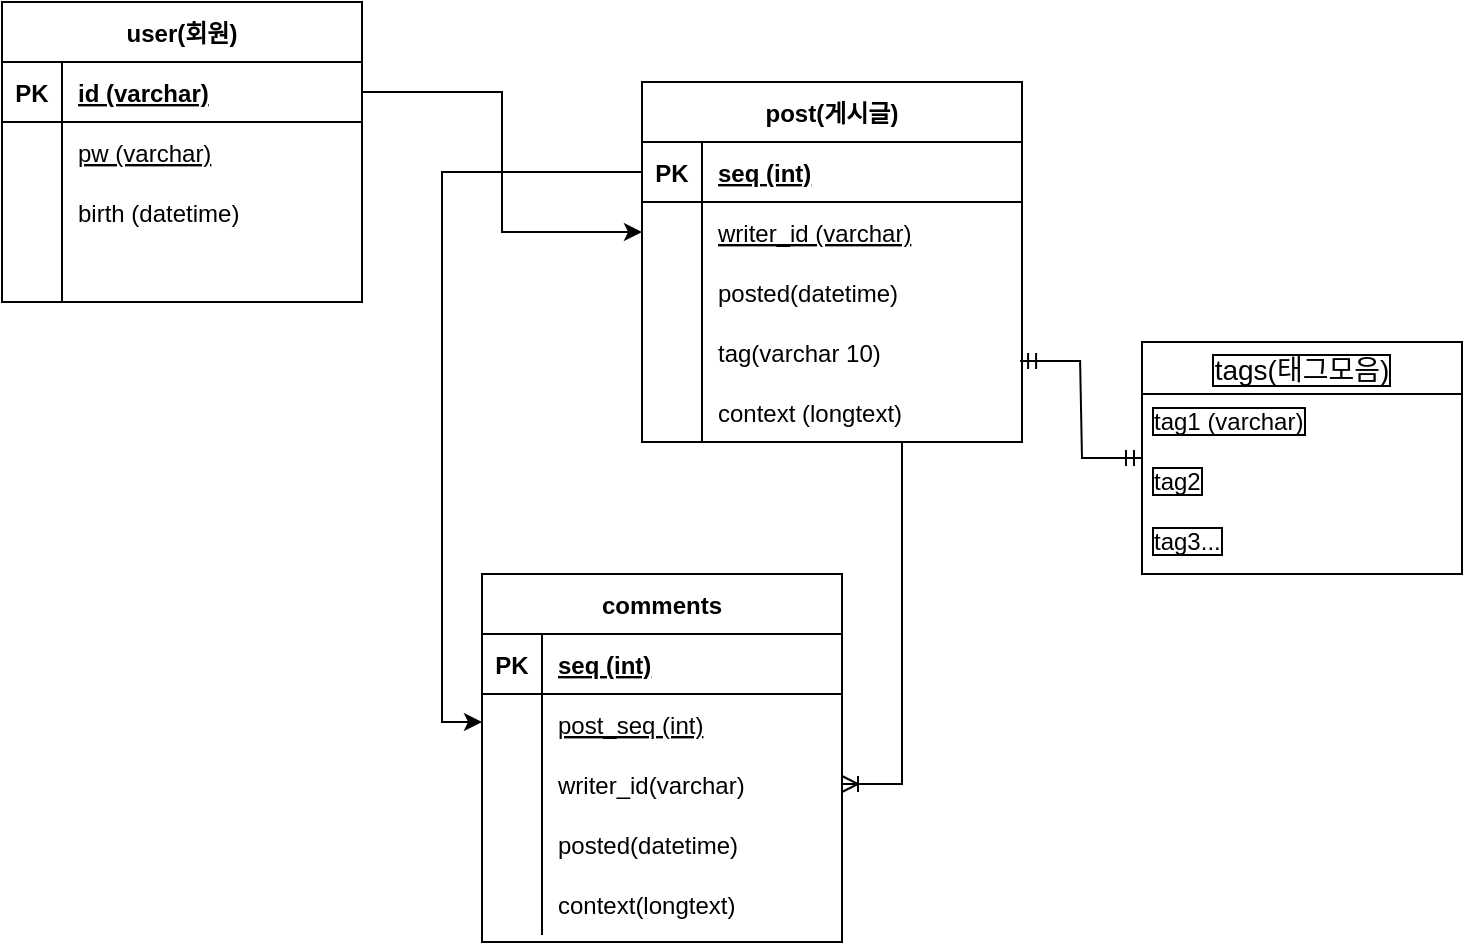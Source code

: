 <mxfile version="20.2.7" type="github">
  <diagram id="kZys8khgoOVqtKf0VcSh" name="페이지-1">
    <mxGraphModel dx="791" dy="557" grid="1" gridSize="10" guides="1" tooltips="1" connect="1" arrows="1" fold="1" page="1" pageScale="1" pageWidth="827" pageHeight="1169" math="0" shadow="0">
      <root>
        <mxCell id="0" />
        <mxCell id="1" parent="0" />
        <mxCell id="Vo1-2Pp_v9sWPXjGkPd--1" value="user(회원)" style="shape=table;startSize=30;container=1;collapsible=1;childLayout=tableLayout;fixedRows=1;rowLines=0;fontStyle=1;align=center;resizeLast=1;" vertex="1" parent="1">
          <mxGeometry x="70" y="190" width="180" height="150" as="geometry" />
        </mxCell>
        <mxCell id="Vo1-2Pp_v9sWPXjGkPd--2" value="" style="shape=tableRow;horizontal=0;startSize=0;swimlaneHead=0;swimlaneBody=0;fillColor=none;collapsible=0;dropTarget=0;points=[[0,0.5],[1,0.5]];portConstraint=eastwest;top=0;left=0;right=0;bottom=1;" vertex="1" parent="Vo1-2Pp_v9sWPXjGkPd--1">
          <mxGeometry y="30" width="180" height="30" as="geometry" />
        </mxCell>
        <mxCell id="Vo1-2Pp_v9sWPXjGkPd--3" value="PK" style="shape=partialRectangle;connectable=0;fillColor=none;top=0;left=0;bottom=0;right=0;fontStyle=1;overflow=hidden;" vertex="1" parent="Vo1-2Pp_v9sWPXjGkPd--2">
          <mxGeometry width="30" height="30" as="geometry">
            <mxRectangle width="30" height="30" as="alternateBounds" />
          </mxGeometry>
        </mxCell>
        <mxCell id="Vo1-2Pp_v9sWPXjGkPd--4" value="id (varchar)" style="shape=partialRectangle;connectable=0;fillColor=none;top=0;left=0;bottom=0;right=0;align=left;spacingLeft=6;fontStyle=5;overflow=hidden;" vertex="1" parent="Vo1-2Pp_v9sWPXjGkPd--2">
          <mxGeometry x="30" width="150" height="30" as="geometry">
            <mxRectangle width="150" height="30" as="alternateBounds" />
          </mxGeometry>
        </mxCell>
        <mxCell id="Vo1-2Pp_v9sWPXjGkPd--5" value="" style="shape=tableRow;horizontal=0;startSize=0;swimlaneHead=0;swimlaneBody=0;fillColor=none;collapsible=0;dropTarget=0;points=[[0,0.5],[1,0.5]];portConstraint=eastwest;top=0;left=0;right=0;bottom=0;" vertex="1" parent="Vo1-2Pp_v9sWPXjGkPd--1">
          <mxGeometry y="60" width="180" height="30" as="geometry" />
        </mxCell>
        <mxCell id="Vo1-2Pp_v9sWPXjGkPd--6" value="" style="shape=partialRectangle;connectable=0;fillColor=none;top=0;left=0;bottom=0;right=0;editable=1;overflow=hidden;" vertex="1" parent="Vo1-2Pp_v9sWPXjGkPd--5">
          <mxGeometry width="30" height="30" as="geometry">
            <mxRectangle width="30" height="30" as="alternateBounds" />
          </mxGeometry>
        </mxCell>
        <mxCell id="Vo1-2Pp_v9sWPXjGkPd--7" value="pw (varchar)" style="shape=partialRectangle;connectable=0;fillColor=none;top=0;left=0;bottom=0;right=0;align=left;spacingLeft=6;overflow=hidden;fontStyle=4" vertex="1" parent="Vo1-2Pp_v9sWPXjGkPd--5">
          <mxGeometry x="30" width="150" height="30" as="geometry">
            <mxRectangle width="150" height="30" as="alternateBounds" />
          </mxGeometry>
        </mxCell>
        <mxCell id="Vo1-2Pp_v9sWPXjGkPd--8" value="" style="shape=tableRow;horizontal=0;startSize=0;swimlaneHead=0;swimlaneBody=0;fillColor=none;collapsible=0;dropTarget=0;points=[[0,0.5],[1,0.5]];portConstraint=eastwest;top=0;left=0;right=0;bottom=0;" vertex="1" parent="Vo1-2Pp_v9sWPXjGkPd--1">
          <mxGeometry y="90" width="180" height="30" as="geometry" />
        </mxCell>
        <mxCell id="Vo1-2Pp_v9sWPXjGkPd--9" value="" style="shape=partialRectangle;connectable=0;fillColor=none;top=0;left=0;bottom=0;right=0;editable=1;overflow=hidden;" vertex="1" parent="Vo1-2Pp_v9sWPXjGkPd--8">
          <mxGeometry width="30" height="30" as="geometry">
            <mxRectangle width="30" height="30" as="alternateBounds" />
          </mxGeometry>
        </mxCell>
        <mxCell id="Vo1-2Pp_v9sWPXjGkPd--10" value="birth (datetime)" style="shape=partialRectangle;connectable=0;fillColor=none;top=0;left=0;bottom=0;right=0;align=left;spacingLeft=6;overflow=hidden;" vertex="1" parent="Vo1-2Pp_v9sWPXjGkPd--8">
          <mxGeometry x="30" width="150" height="30" as="geometry">
            <mxRectangle width="150" height="30" as="alternateBounds" />
          </mxGeometry>
        </mxCell>
        <mxCell id="Vo1-2Pp_v9sWPXjGkPd--11" value="" style="shape=tableRow;horizontal=0;startSize=0;swimlaneHead=0;swimlaneBody=0;fillColor=none;collapsible=0;dropTarget=0;points=[[0,0.5],[1,0.5]];portConstraint=eastwest;top=0;left=0;right=0;bottom=0;" vertex="1" parent="Vo1-2Pp_v9sWPXjGkPd--1">
          <mxGeometry y="120" width="180" height="30" as="geometry" />
        </mxCell>
        <mxCell id="Vo1-2Pp_v9sWPXjGkPd--12" value="" style="shape=partialRectangle;connectable=0;fillColor=none;top=0;left=0;bottom=0;right=0;editable=1;overflow=hidden;" vertex="1" parent="Vo1-2Pp_v9sWPXjGkPd--11">
          <mxGeometry width="30" height="30" as="geometry">
            <mxRectangle width="30" height="30" as="alternateBounds" />
          </mxGeometry>
        </mxCell>
        <mxCell id="Vo1-2Pp_v9sWPXjGkPd--13" value="" style="shape=partialRectangle;connectable=0;fillColor=none;top=0;left=0;bottom=0;right=0;align=left;spacingLeft=6;overflow=hidden;" vertex="1" parent="Vo1-2Pp_v9sWPXjGkPd--11">
          <mxGeometry x="30" width="150" height="30" as="geometry">
            <mxRectangle width="150" height="30" as="alternateBounds" />
          </mxGeometry>
        </mxCell>
        <mxCell id="Vo1-2Pp_v9sWPXjGkPd--14" value="post(게시글)" style="shape=table;startSize=30;container=1;collapsible=1;childLayout=tableLayout;fixedRows=1;rowLines=0;fontStyle=1;align=center;resizeLast=1;" vertex="1" parent="1">
          <mxGeometry x="390" y="230" width="190" height="180" as="geometry">
            <mxRectangle x="390" y="190" width="110" height="30" as="alternateBounds" />
          </mxGeometry>
        </mxCell>
        <mxCell id="Vo1-2Pp_v9sWPXjGkPd--15" value="" style="shape=tableRow;horizontal=0;startSize=0;swimlaneHead=0;swimlaneBody=0;fillColor=none;collapsible=0;dropTarget=0;points=[[0,0.5],[1,0.5]];portConstraint=eastwest;top=0;left=0;right=0;bottom=1;" vertex="1" parent="Vo1-2Pp_v9sWPXjGkPd--14">
          <mxGeometry y="30" width="190" height="30" as="geometry" />
        </mxCell>
        <mxCell id="Vo1-2Pp_v9sWPXjGkPd--16" value="PK" style="shape=partialRectangle;connectable=0;fillColor=none;top=0;left=0;bottom=0;right=0;fontStyle=1;overflow=hidden;" vertex="1" parent="Vo1-2Pp_v9sWPXjGkPd--15">
          <mxGeometry width="30" height="30" as="geometry">
            <mxRectangle width="30" height="30" as="alternateBounds" />
          </mxGeometry>
        </mxCell>
        <mxCell id="Vo1-2Pp_v9sWPXjGkPd--17" value="seq (int)" style="shape=partialRectangle;connectable=0;fillColor=none;top=0;left=0;bottom=0;right=0;align=left;spacingLeft=6;fontStyle=5;overflow=hidden;" vertex="1" parent="Vo1-2Pp_v9sWPXjGkPd--15">
          <mxGeometry x="30" width="160" height="30" as="geometry">
            <mxRectangle width="160" height="30" as="alternateBounds" />
          </mxGeometry>
        </mxCell>
        <mxCell id="Vo1-2Pp_v9sWPXjGkPd--18" value="" style="shape=tableRow;horizontal=0;startSize=0;swimlaneHead=0;swimlaneBody=0;fillColor=none;collapsible=0;dropTarget=0;points=[[0,0.5],[1,0.5]];portConstraint=eastwest;top=0;left=0;right=0;bottom=0;" vertex="1" parent="Vo1-2Pp_v9sWPXjGkPd--14">
          <mxGeometry y="60" width="190" height="30" as="geometry" />
        </mxCell>
        <mxCell id="Vo1-2Pp_v9sWPXjGkPd--19" value="" style="shape=partialRectangle;connectable=0;fillColor=none;top=0;left=0;bottom=0;right=0;editable=1;overflow=hidden;" vertex="1" parent="Vo1-2Pp_v9sWPXjGkPd--18">
          <mxGeometry width="30" height="30" as="geometry">
            <mxRectangle width="30" height="30" as="alternateBounds" />
          </mxGeometry>
        </mxCell>
        <mxCell id="Vo1-2Pp_v9sWPXjGkPd--20" value="writer_id (varchar)" style="shape=partialRectangle;connectable=0;fillColor=none;top=0;left=0;bottom=0;right=0;align=left;spacingLeft=6;overflow=hidden;fontStyle=4" vertex="1" parent="Vo1-2Pp_v9sWPXjGkPd--18">
          <mxGeometry x="30" width="160" height="30" as="geometry">
            <mxRectangle width="160" height="30" as="alternateBounds" />
          </mxGeometry>
        </mxCell>
        <mxCell id="Vo1-2Pp_v9sWPXjGkPd--21" value="" style="shape=tableRow;horizontal=0;startSize=0;swimlaneHead=0;swimlaneBody=0;fillColor=none;collapsible=0;dropTarget=0;points=[[0,0.5],[1,0.5]];portConstraint=eastwest;top=0;left=0;right=0;bottom=0;" vertex="1" parent="Vo1-2Pp_v9sWPXjGkPd--14">
          <mxGeometry y="90" width="190" height="30" as="geometry" />
        </mxCell>
        <mxCell id="Vo1-2Pp_v9sWPXjGkPd--22" value="" style="shape=partialRectangle;connectable=0;fillColor=none;top=0;left=0;bottom=0;right=0;editable=1;overflow=hidden;" vertex="1" parent="Vo1-2Pp_v9sWPXjGkPd--21">
          <mxGeometry width="30" height="30" as="geometry">
            <mxRectangle width="30" height="30" as="alternateBounds" />
          </mxGeometry>
        </mxCell>
        <mxCell id="Vo1-2Pp_v9sWPXjGkPd--23" value="posted(datetime)" style="shape=partialRectangle;connectable=0;fillColor=none;top=0;left=0;bottom=0;right=0;align=left;spacingLeft=6;overflow=hidden;" vertex="1" parent="Vo1-2Pp_v9sWPXjGkPd--21">
          <mxGeometry x="30" width="160" height="30" as="geometry">
            <mxRectangle width="160" height="30" as="alternateBounds" />
          </mxGeometry>
        </mxCell>
        <mxCell id="Vo1-2Pp_v9sWPXjGkPd--24" value="" style="shape=tableRow;horizontal=0;startSize=0;swimlaneHead=0;swimlaneBody=0;fillColor=none;collapsible=0;dropTarget=0;points=[[0,0.5],[1,0.5]];portConstraint=eastwest;top=0;left=0;right=0;bottom=0;" vertex="1" parent="Vo1-2Pp_v9sWPXjGkPd--14">
          <mxGeometry y="120" width="190" height="30" as="geometry" />
        </mxCell>
        <mxCell id="Vo1-2Pp_v9sWPXjGkPd--25" value="" style="shape=partialRectangle;connectable=0;fillColor=none;top=0;left=0;bottom=0;right=0;editable=1;overflow=hidden;" vertex="1" parent="Vo1-2Pp_v9sWPXjGkPd--24">
          <mxGeometry width="30" height="30" as="geometry">
            <mxRectangle width="30" height="30" as="alternateBounds" />
          </mxGeometry>
        </mxCell>
        <mxCell id="Vo1-2Pp_v9sWPXjGkPd--26" value="tag(varchar 10)" style="shape=partialRectangle;connectable=0;fillColor=none;top=0;left=0;bottom=0;right=0;align=left;spacingLeft=6;overflow=hidden;" vertex="1" parent="Vo1-2Pp_v9sWPXjGkPd--24">
          <mxGeometry x="30" width="160" height="30" as="geometry">
            <mxRectangle width="160" height="30" as="alternateBounds" />
          </mxGeometry>
        </mxCell>
        <mxCell id="Vo1-2Pp_v9sWPXjGkPd--28" value="context (longtext)" style="shape=partialRectangle;connectable=0;fillColor=none;top=0;left=0;bottom=0;right=0;align=left;spacingLeft=6;overflow=hidden;" vertex="1" parent="1">
          <mxGeometry x="420" y="380" width="160" height="30" as="geometry">
            <mxRectangle width="160" height="30" as="alternateBounds" />
          </mxGeometry>
        </mxCell>
        <mxCell id="Vo1-2Pp_v9sWPXjGkPd--30" value="" style="shape=partialRectangle;connectable=0;fillColor=none;top=0;left=0;bottom=0;right=1;editable=1;overflow=hidden;perimeterSpacing=1;labelBorderColor=default;" vertex="1" parent="1">
          <mxGeometry x="390" y="340" width="30" height="30" as="geometry">
            <mxRectangle width="30" height="30" as="alternateBounds" />
          </mxGeometry>
        </mxCell>
        <mxCell id="Vo1-2Pp_v9sWPXjGkPd--31" value="" style="shape=partialRectangle;connectable=0;fillColor=none;top=0;left=0;bottom=0;right=1;editable=1;overflow=hidden;perimeterSpacing=1;labelBorderColor=default;" vertex="1" parent="1">
          <mxGeometry x="390" y="380" width="30" height="30" as="geometry">
            <mxRectangle width="30" height="30" as="alternateBounds" />
          </mxGeometry>
        </mxCell>
        <mxCell id="Vo1-2Pp_v9sWPXjGkPd--32" value="tags(태그모음)" style="swimlane;fontStyle=0;childLayout=stackLayout;horizontal=1;startSize=26;horizontalStack=0;resizeParent=1;resizeParentMax=0;resizeLast=0;collapsible=1;marginBottom=0;align=center;fontSize=14;labelBorderColor=default;" vertex="1" parent="1">
          <mxGeometry x="640" y="360" width="160" height="116" as="geometry" />
        </mxCell>
        <mxCell id="Vo1-2Pp_v9sWPXjGkPd--33" value="tag1 (varchar)" style="text;strokeColor=none;fillColor=none;spacingLeft=4;spacingRight=4;overflow=hidden;rotatable=0;points=[[0,0.5],[1,0.5]];portConstraint=eastwest;fontSize=12;labelBorderColor=default;" vertex="1" parent="Vo1-2Pp_v9sWPXjGkPd--32">
          <mxGeometry y="26" width="160" height="30" as="geometry" />
        </mxCell>
        <mxCell id="Vo1-2Pp_v9sWPXjGkPd--34" value="tag2" style="text;strokeColor=none;fillColor=none;spacingLeft=4;spacingRight=4;overflow=hidden;rotatable=0;points=[[0,0.5],[1,0.5]];portConstraint=eastwest;fontSize=12;labelBorderColor=default;" vertex="1" parent="Vo1-2Pp_v9sWPXjGkPd--32">
          <mxGeometry y="56" width="160" height="30" as="geometry" />
        </mxCell>
        <mxCell id="Vo1-2Pp_v9sWPXjGkPd--35" value="tag3..." style="text;strokeColor=none;fillColor=none;spacingLeft=4;spacingRight=4;overflow=hidden;rotatable=0;points=[[0,0.5],[1,0.5]];portConstraint=eastwest;fontSize=12;labelBorderColor=default;" vertex="1" parent="Vo1-2Pp_v9sWPXjGkPd--32">
          <mxGeometry y="86" width="160" height="30" as="geometry" />
        </mxCell>
        <mxCell id="Vo1-2Pp_v9sWPXjGkPd--36" style="edgeStyle=orthogonalEdgeStyle;rounded=0;orthogonalLoop=1;jettySize=auto;html=1;exitX=1;exitY=0.5;exitDx=0;exitDy=0;" edge="1" parent="1" source="Vo1-2Pp_v9sWPXjGkPd--2" target="Vo1-2Pp_v9sWPXjGkPd--18">
          <mxGeometry relative="1" as="geometry" />
        </mxCell>
        <mxCell id="Vo1-2Pp_v9sWPXjGkPd--38" value="" style="edgeStyle=entityRelationEdgeStyle;fontSize=12;html=1;endArrow=ERmandOne;startArrow=ERmandOne;rounded=0;exitX=0.995;exitY=0.648;exitDx=0;exitDy=0;exitPerimeter=0;" edge="1" parent="1" source="Vo1-2Pp_v9sWPXjGkPd--24" target="Vo1-2Pp_v9sWPXjGkPd--32">
          <mxGeometry width="100" height="100" relative="1" as="geometry">
            <mxPoint x="410" y="290" as="sourcePoint" />
            <mxPoint x="510" y="190" as="targetPoint" />
          </mxGeometry>
        </mxCell>
        <mxCell id="Vo1-2Pp_v9sWPXjGkPd--65" value="comments" style="shape=table;startSize=30;container=1;collapsible=1;childLayout=tableLayout;fixedRows=1;rowLines=0;fontStyle=1;align=center;resizeLast=1;labelBorderColor=none;" vertex="1" parent="1">
          <mxGeometry x="310" y="476" width="180" height="184" as="geometry" />
        </mxCell>
        <mxCell id="Vo1-2Pp_v9sWPXjGkPd--66" value="" style="shape=tableRow;horizontal=0;startSize=0;swimlaneHead=0;swimlaneBody=0;fillColor=none;collapsible=0;dropTarget=0;points=[[0,0.5],[1,0.5]];portConstraint=eastwest;top=0;left=0;right=0;bottom=1;labelBorderColor=default;" vertex="1" parent="Vo1-2Pp_v9sWPXjGkPd--65">
          <mxGeometry y="30" width="180" height="30" as="geometry" />
        </mxCell>
        <mxCell id="Vo1-2Pp_v9sWPXjGkPd--67" value="PK" style="shape=partialRectangle;connectable=0;fillColor=none;top=0;left=0;bottom=0;right=0;fontStyle=1;overflow=hidden;labelBorderColor=none;" vertex="1" parent="Vo1-2Pp_v9sWPXjGkPd--66">
          <mxGeometry width="30" height="30" as="geometry">
            <mxRectangle width="30" height="30" as="alternateBounds" />
          </mxGeometry>
        </mxCell>
        <mxCell id="Vo1-2Pp_v9sWPXjGkPd--68" value="seq (int)" style="shape=partialRectangle;connectable=0;fillColor=none;top=0;left=0;bottom=0;right=0;align=left;spacingLeft=6;fontStyle=5;overflow=hidden;labelBorderColor=none;" vertex="1" parent="Vo1-2Pp_v9sWPXjGkPd--66">
          <mxGeometry x="30" width="150" height="30" as="geometry">
            <mxRectangle width="150" height="30" as="alternateBounds" />
          </mxGeometry>
        </mxCell>
        <mxCell id="Vo1-2Pp_v9sWPXjGkPd--69" value="" style="shape=tableRow;horizontal=0;startSize=0;swimlaneHead=0;swimlaneBody=0;fillColor=none;collapsible=0;dropTarget=0;points=[[0,0.5],[1,0.5]];portConstraint=eastwest;top=0;left=0;right=0;bottom=0;labelBorderColor=default;" vertex="1" parent="Vo1-2Pp_v9sWPXjGkPd--65">
          <mxGeometry y="60" width="180" height="30" as="geometry" />
        </mxCell>
        <mxCell id="Vo1-2Pp_v9sWPXjGkPd--70" value="" style="shape=partialRectangle;connectable=0;fillColor=none;top=0;left=0;bottom=0;right=0;editable=1;overflow=hidden;labelBorderColor=default;" vertex="1" parent="Vo1-2Pp_v9sWPXjGkPd--69">
          <mxGeometry width="30" height="30" as="geometry">
            <mxRectangle width="30" height="30" as="alternateBounds" />
          </mxGeometry>
        </mxCell>
        <mxCell id="Vo1-2Pp_v9sWPXjGkPd--71" value="post_seq (int)" style="shape=partialRectangle;connectable=0;fillColor=none;top=0;left=0;bottom=0;right=0;align=left;spacingLeft=6;overflow=hidden;labelBorderColor=none;fontStyle=4" vertex="1" parent="Vo1-2Pp_v9sWPXjGkPd--69">
          <mxGeometry x="30" width="150" height="30" as="geometry">
            <mxRectangle width="150" height="30" as="alternateBounds" />
          </mxGeometry>
        </mxCell>
        <mxCell id="Vo1-2Pp_v9sWPXjGkPd--72" value="" style="shape=tableRow;horizontal=0;startSize=0;swimlaneHead=0;swimlaneBody=0;fillColor=none;collapsible=0;dropTarget=0;points=[[0,0.5],[1,0.5]];portConstraint=eastwest;top=0;left=0;right=0;bottom=0;labelBorderColor=default;" vertex="1" parent="Vo1-2Pp_v9sWPXjGkPd--65">
          <mxGeometry y="90" width="180" height="30" as="geometry" />
        </mxCell>
        <mxCell id="Vo1-2Pp_v9sWPXjGkPd--73" value="" style="shape=partialRectangle;connectable=0;fillColor=none;top=0;left=0;bottom=0;right=0;editable=1;overflow=hidden;labelBorderColor=default;" vertex="1" parent="Vo1-2Pp_v9sWPXjGkPd--72">
          <mxGeometry width="30" height="30" as="geometry">
            <mxRectangle width="30" height="30" as="alternateBounds" />
          </mxGeometry>
        </mxCell>
        <mxCell id="Vo1-2Pp_v9sWPXjGkPd--74" value="writer_id(varchar)" style="shape=partialRectangle;connectable=0;fillColor=none;top=0;left=0;bottom=0;right=0;align=left;spacingLeft=6;overflow=hidden;labelBorderColor=none;" vertex="1" parent="Vo1-2Pp_v9sWPXjGkPd--72">
          <mxGeometry x="30" width="150" height="30" as="geometry">
            <mxRectangle width="150" height="30" as="alternateBounds" />
          </mxGeometry>
        </mxCell>
        <mxCell id="Vo1-2Pp_v9sWPXjGkPd--75" value="" style="shape=tableRow;horizontal=0;startSize=0;swimlaneHead=0;swimlaneBody=0;fillColor=none;collapsible=0;dropTarget=0;points=[[0,0.5],[1,0.5]];portConstraint=eastwest;top=0;left=0;right=0;bottom=0;labelBorderColor=default;" vertex="1" parent="Vo1-2Pp_v9sWPXjGkPd--65">
          <mxGeometry y="120" width="180" height="30" as="geometry" />
        </mxCell>
        <mxCell id="Vo1-2Pp_v9sWPXjGkPd--76" value="" style="shape=partialRectangle;connectable=0;fillColor=none;top=0;left=0;bottom=0;right=0;editable=1;overflow=hidden;labelBorderColor=default;" vertex="1" parent="Vo1-2Pp_v9sWPXjGkPd--75">
          <mxGeometry width="30" height="30" as="geometry">
            <mxRectangle width="30" height="30" as="alternateBounds" />
          </mxGeometry>
        </mxCell>
        <mxCell id="Vo1-2Pp_v9sWPXjGkPd--77" value="posted(datetime)" style="shape=partialRectangle;connectable=0;fillColor=none;top=0;left=0;bottom=0;right=0;align=left;spacingLeft=6;overflow=hidden;labelBorderColor=none;" vertex="1" parent="Vo1-2Pp_v9sWPXjGkPd--75">
          <mxGeometry x="30" width="150" height="30" as="geometry">
            <mxRectangle width="150" height="30" as="alternateBounds" />
          </mxGeometry>
        </mxCell>
        <mxCell id="Vo1-2Pp_v9sWPXjGkPd--78" value="" style="shape=partialRectangle;connectable=0;fillColor=none;top=0;left=0;bottom=0;right=1;editable=1;overflow=hidden;labelBorderColor=default;" vertex="1" parent="1">
          <mxGeometry x="310" y="626" width="30" height="30" as="geometry">
            <mxRectangle width="30" height="30" as="alternateBounds" />
          </mxGeometry>
        </mxCell>
        <mxCell id="Vo1-2Pp_v9sWPXjGkPd--79" value="context(longtext)" style="shape=partialRectangle;connectable=0;fillColor=none;top=0;left=0;bottom=0;right=0;align=left;spacingLeft=6;overflow=hidden;labelBorderColor=none;" vertex="1" parent="1">
          <mxGeometry x="340" y="626" width="150" height="30" as="geometry">
            <mxRectangle width="150" height="30" as="alternateBounds" />
          </mxGeometry>
        </mxCell>
        <mxCell id="Vo1-2Pp_v9sWPXjGkPd--80" value="" style="edgeStyle=entityRelationEdgeStyle;fontSize=12;html=1;endArrow=ERoneToMany;rounded=0;entryX=1;entryY=0.5;entryDx=0;entryDy=0;" edge="1" parent="1" target="Vo1-2Pp_v9sWPXjGkPd--72">
          <mxGeometry width="100" height="100" relative="1" as="geometry">
            <mxPoint x="490" y="410" as="sourcePoint" />
            <mxPoint x="530" y="530" as="targetPoint" />
          </mxGeometry>
        </mxCell>
        <mxCell id="Vo1-2Pp_v9sWPXjGkPd--81" style="edgeStyle=orthogonalEdgeStyle;rounded=0;orthogonalLoop=1;jettySize=auto;html=1;" edge="1" parent="1" source="Vo1-2Pp_v9sWPXjGkPd--15" target="Vo1-2Pp_v9sWPXjGkPd--69">
          <mxGeometry relative="1" as="geometry">
            <Array as="points">
              <mxPoint x="290" y="275" />
              <mxPoint x="290" y="550" />
            </Array>
          </mxGeometry>
        </mxCell>
      </root>
    </mxGraphModel>
  </diagram>
</mxfile>
